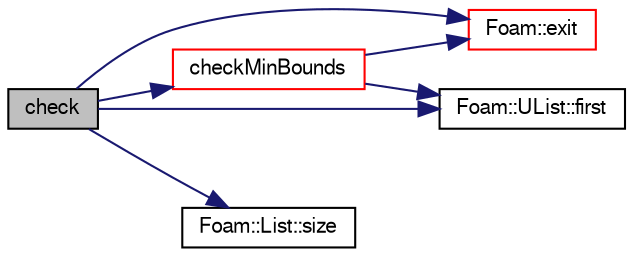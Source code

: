digraph "check"
{
  bgcolor="transparent";
  edge [fontname="FreeSans",fontsize="10",labelfontname="FreeSans",labelfontsize="10"];
  node [fontname="FreeSans",fontsize="10",shape=record];
  rankdir="LR";
  Node1310 [label="check",height=0.2,width=0.4,color="black", fillcolor="grey75", style="filled", fontcolor="black"];
  Node1310 -> Node1311 [color="midnightblue",fontsize="10",style="solid",fontname="FreeSans"];
  Node1311 [label="checkMinBounds",height=0.2,width=0.4,color="red",URL="$a27674.html#a2f0b039a9be7e07b90bfb1588d15a35e",tooltip="Check minimum table bounds. "];
  Node1311 -> Node1312 [color="midnightblue",fontsize="10",style="solid",fontname="FreeSans"];
  Node1312 [label="Foam::exit",height=0.2,width=0.4,color="red",URL="$a21124.html#a06ca7250d8e89caf05243ec094843642"];
  Node1311 -> Node1359 [color="midnightblue",fontsize="10",style="solid",fontname="FreeSans"];
  Node1359 [label="Foam::UList::first",height=0.2,width=0.4,color="black",URL="$a25698.html#a1c9828bc3de9502754d944c95a2ce0d9",tooltip="Return the first element of the list. "];
  Node1310 -> Node1312 [color="midnightblue",fontsize="10",style="solid",fontname="FreeSans"];
  Node1310 -> Node1359 [color="midnightblue",fontsize="10",style="solid",fontname="FreeSans"];
  Node1310 -> Node1362 [color="midnightblue",fontsize="10",style="solid",fontname="FreeSans"];
  Node1362 [label="Foam::List::size",height=0.2,width=0.4,color="black",URL="$a25694.html#a8a5f6fa29bd4b500caf186f60245b384",tooltip="Override size to be inconsistent with allocated storage. "];
}
